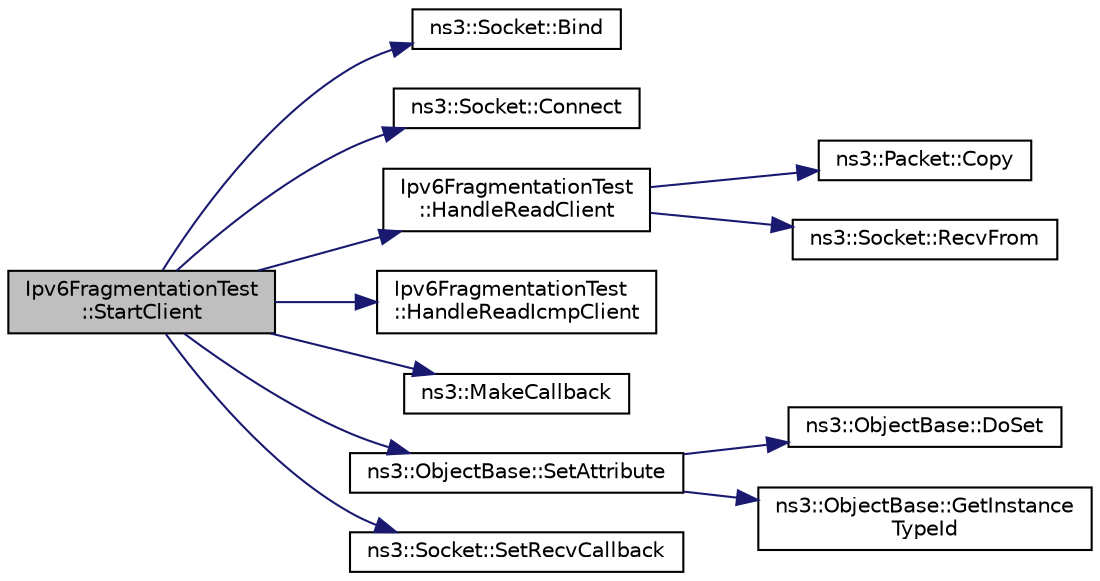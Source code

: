 digraph "Ipv6FragmentationTest::StartClient"
{
 // LATEX_PDF_SIZE
  edge [fontname="Helvetica",fontsize="10",labelfontname="Helvetica",labelfontsize="10"];
  node [fontname="Helvetica",fontsize="10",shape=record];
  rankdir="LR";
  Node1 [label="Ipv6FragmentationTest\l::StartClient",height=0.2,width=0.4,color="black", fillcolor="grey75", style="filled", fontcolor="black",tooltip="Start the client."];
  Node1 -> Node2 [color="midnightblue",fontsize="10",style="solid",fontname="Helvetica"];
  Node2 [label="ns3::Socket::Bind",height=0.2,width=0.4,color="black", fillcolor="white", style="filled",URL="$classns3_1_1_socket.html#ada93439a43de2028b5a8fc6621dad482",tooltip="Allocate a local endpoint for this socket."];
  Node1 -> Node3 [color="midnightblue",fontsize="10",style="solid",fontname="Helvetica"];
  Node3 [label="ns3::Socket::Connect",height=0.2,width=0.4,color="black", fillcolor="white", style="filled",URL="$classns3_1_1_socket.html#a97f08aaf37b8fd7d4b5cad4dfdd4022a",tooltip="Initiate a connection to a remote host."];
  Node1 -> Node4 [color="midnightblue",fontsize="10",style="solid",fontname="Helvetica"];
  Node4 [label="Ipv6FragmentationTest\l::HandleReadClient",height=0.2,width=0.4,color="black", fillcolor="white", style="filled",URL="$class_ipv6_fragmentation_test.html#ad6c91384e008c34c6b4eb7f60fc7ba31",tooltip="Handle incoming packets."];
  Node4 -> Node5 [color="midnightblue",fontsize="10",style="solid",fontname="Helvetica"];
  Node5 [label="ns3::Packet::Copy",height=0.2,width=0.4,color="black", fillcolor="white", style="filled",URL="$classns3_1_1_packet.html#afb38be706cfc761bc1c0591f595fc1b7",tooltip="performs a COW copy of the packet."];
  Node4 -> Node6 [color="midnightblue",fontsize="10",style="solid",fontname="Helvetica"];
  Node6 [label="ns3::Socket::RecvFrom",height=0.2,width=0.4,color="black", fillcolor="white", style="filled",URL="$classns3_1_1_socket.html#af22378d7af9a2745a9eada20210da215",tooltip="Read a single packet from the socket and retrieve the sender address."];
  Node1 -> Node7 [color="midnightblue",fontsize="10",style="solid",fontname="Helvetica"];
  Node7 [label="Ipv6FragmentationTest\l::HandleReadIcmpClient",height=0.2,width=0.4,color="black", fillcolor="white", style="filled",URL="$class_ipv6_fragmentation_test.html#a71cb73de46321641ac92d33df9cfc580",tooltip="Handle incoming ICMP packets."];
  Node1 -> Node8 [color="midnightblue",fontsize="10",style="solid",fontname="Helvetica"];
  Node8 [label="ns3::MakeCallback",height=0.2,width=0.4,color="black", fillcolor="white", style="filled",URL="$namespacens3.html#af1dde3c04374147fca0cfe3b0766d664",tooltip="Build Callbacks for class method members which take varying numbers of arguments and potentially retu..."];
  Node1 -> Node9 [color="midnightblue",fontsize="10",style="solid",fontname="Helvetica"];
  Node9 [label="ns3::ObjectBase::SetAttribute",height=0.2,width=0.4,color="black", fillcolor="white", style="filled",URL="$classns3_1_1_object_base.html#ac60245d3ea4123bbc9b1d391f1f6592f",tooltip="Set a single attribute, raising fatal errors if unsuccessful."];
  Node9 -> Node10 [color="midnightblue",fontsize="10",style="solid",fontname="Helvetica"];
  Node10 [label="ns3::ObjectBase::DoSet",height=0.2,width=0.4,color="black", fillcolor="white", style="filled",URL="$classns3_1_1_object_base.html#afe5f2f7b2fabc99aa33f9bb434e3b695",tooltip="Attempt to set the value referenced by the accessor spec to a valid value according to the checker,..."];
  Node9 -> Node11 [color="midnightblue",fontsize="10",style="solid",fontname="Helvetica"];
  Node11 [label="ns3::ObjectBase::GetInstance\lTypeId",height=0.2,width=0.4,color="black", fillcolor="white", style="filled",URL="$classns3_1_1_object_base.html#abe5b43a6f5b99a92a4c3122db31f06fb",tooltip="Get the most derived TypeId for this Object."];
  Node1 -> Node12 [color="midnightblue",fontsize="10",style="solid",fontname="Helvetica"];
  Node12 [label="ns3::Socket::SetRecvCallback",height=0.2,width=0.4,color="black", fillcolor="white", style="filled",URL="$classns3_1_1_socket.html#a243f7835ef1a85f9270fd3577e3a40da",tooltip="Notify application when new data is available to be read."];
}

